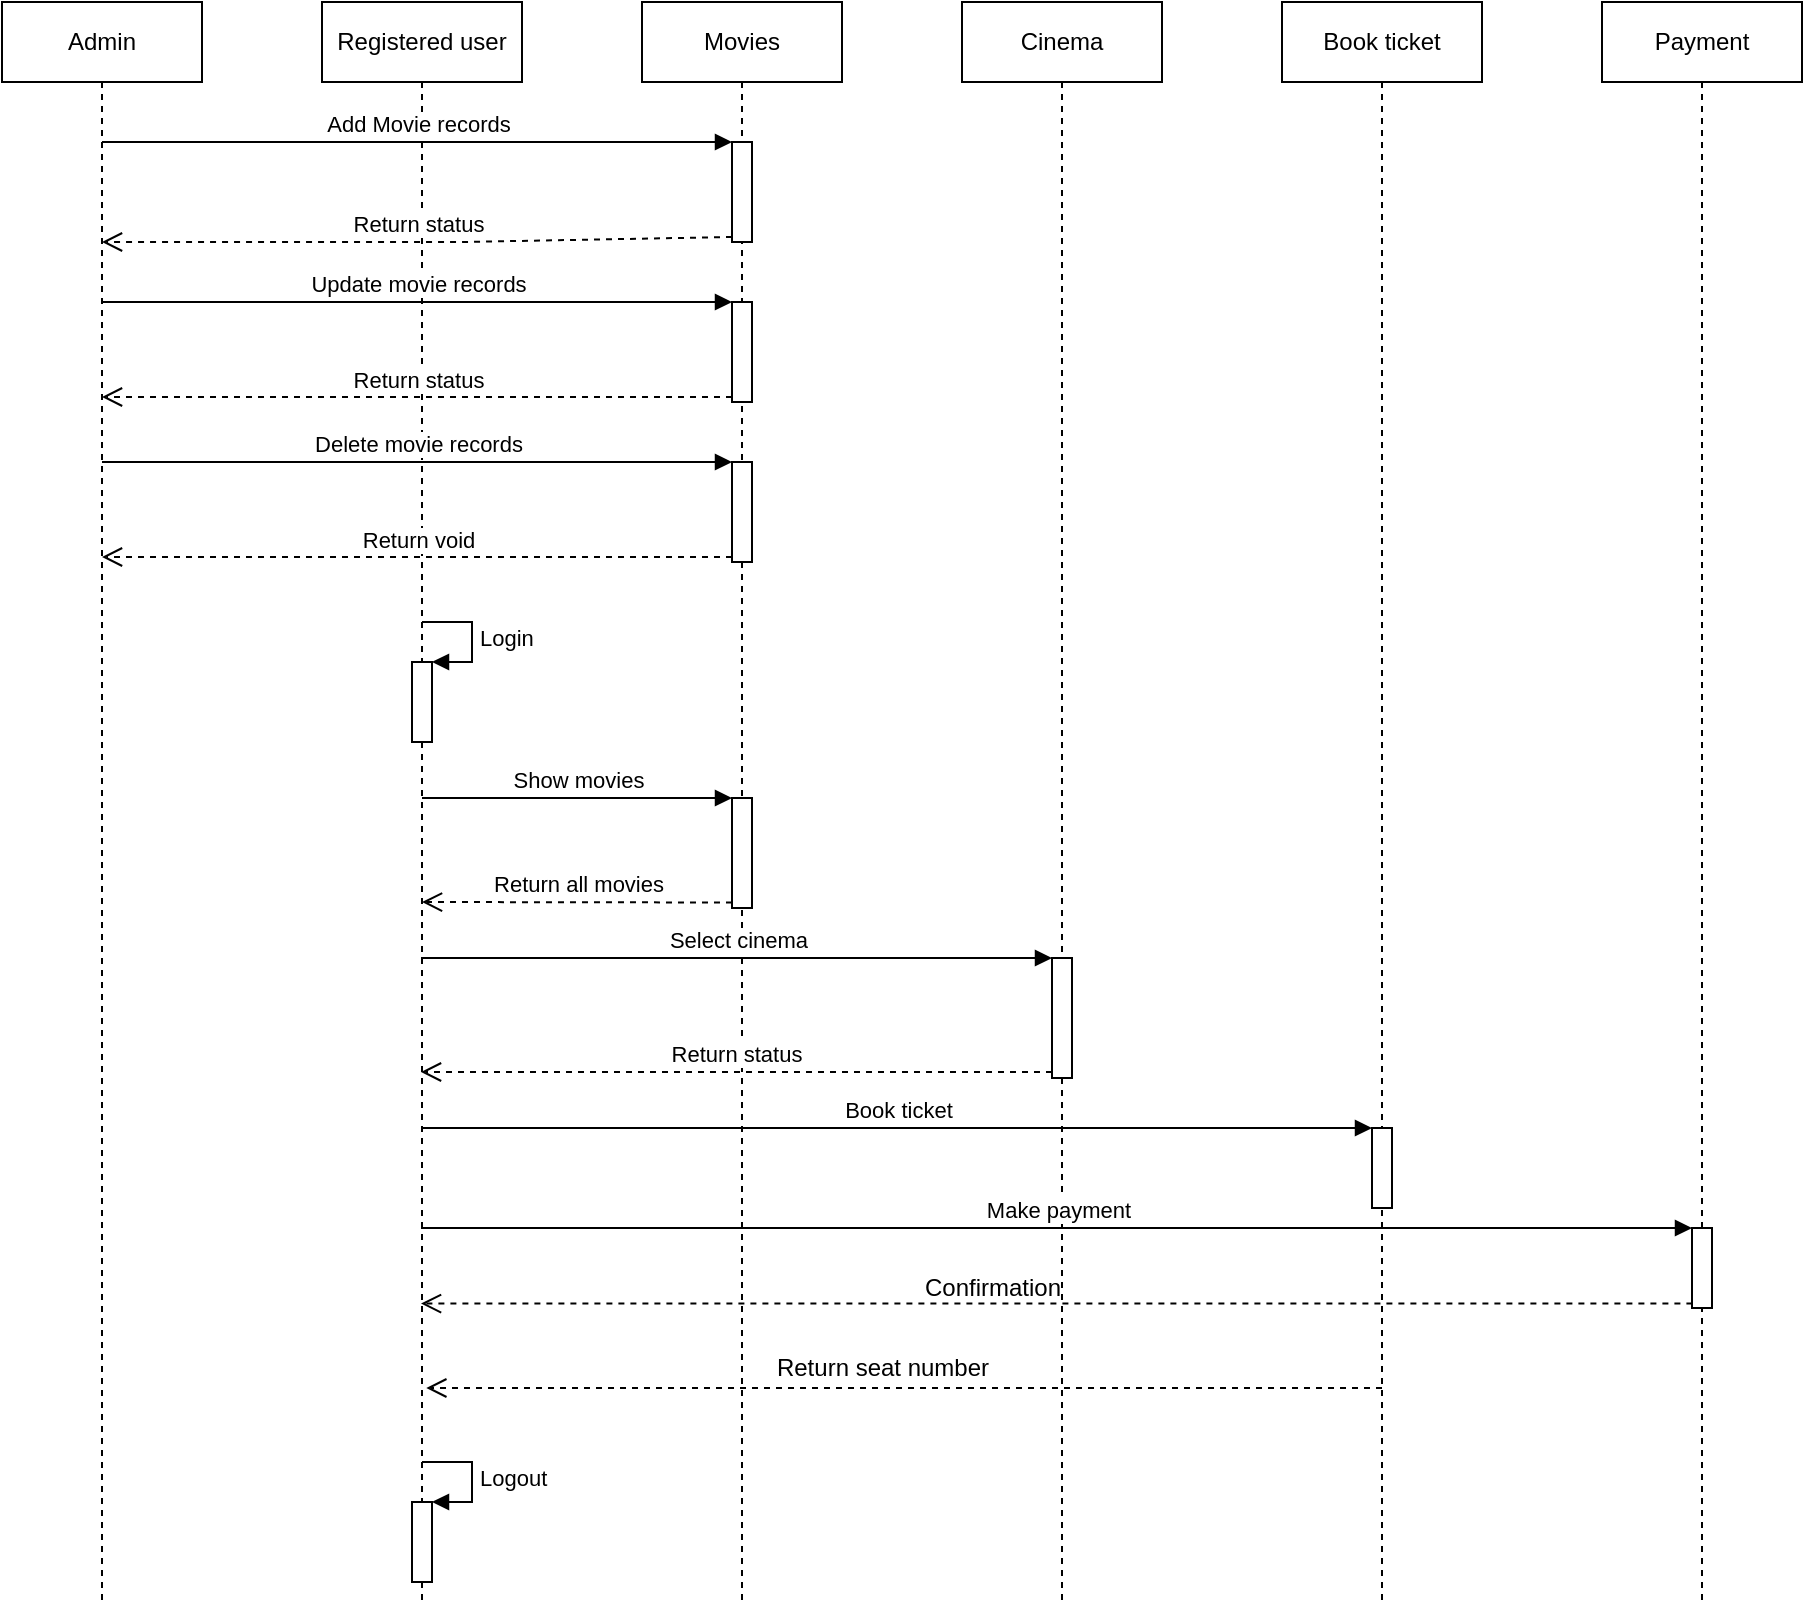 <mxfile version="16.5.2" type="google"><diagram id="78pGirXD2ApWw3Ptupp0" name="Page-1"><mxGraphModel dx="1384" dy="652" grid="1" gridSize="10" guides="1" tooltips="1" connect="1" arrows="1" fold="1" page="1" pageScale="1" pageWidth="1100" pageHeight="850" math="0" shadow="0"><root><mxCell id="0"/><mxCell id="1" parent="0"/><mxCell id="e4nEQBvcP8mSlInzpIol-2" value="Admin" style="shape=umlLifeline;perimeter=lifelinePerimeter;whiteSpace=wrap;html=1;container=1;collapsible=0;recursiveResize=0;outlineConnect=0;size=40;" parent="1" vertex="1"><mxGeometry x="40" y="40" width="100" height="800" as="geometry"/></mxCell><mxCell id="e4nEQBvcP8mSlInzpIol-3" value="Registered user" style="shape=umlLifeline;perimeter=lifelinePerimeter;whiteSpace=wrap;html=1;container=1;collapsible=0;recursiveResize=0;outlineConnect=0;" parent="1" vertex="1"><mxGeometry x="200" y="40" width="100" height="800" as="geometry"/></mxCell><mxCell id="e4nEQBvcP8mSlInzpIol-40" value="" style="html=1;points=[];perimeter=orthogonalPerimeter;" parent="e4nEQBvcP8mSlInzpIol-3" vertex="1"><mxGeometry x="45" y="330" width="10" height="40" as="geometry"/></mxCell><mxCell id="e4nEQBvcP8mSlInzpIol-41" value="Login" style="edgeStyle=orthogonalEdgeStyle;html=1;align=left;spacingLeft=2;endArrow=block;rounded=0;entryX=1;entryY=0;startSize=0;" parent="e4nEQBvcP8mSlInzpIol-3" target="e4nEQBvcP8mSlInzpIol-40" edge="1"><mxGeometry relative="1" as="geometry"><mxPoint x="50" y="310" as="sourcePoint"/><Array as="points"><mxPoint x="75" y="310"/></Array></mxGeometry></mxCell><mxCell id="e4nEQBvcP8mSlInzpIol-42" value="" style="html=1;points=[];perimeter=orthogonalPerimeter;" parent="e4nEQBvcP8mSlInzpIol-3" vertex="1"><mxGeometry x="45" y="750" width="10" height="40" as="geometry"/></mxCell><mxCell id="e4nEQBvcP8mSlInzpIol-43" value="Logout" style="edgeStyle=orthogonalEdgeStyle;html=1;align=left;spacingLeft=2;endArrow=block;rounded=0;entryX=1;entryY=0;startSize=0;" parent="e4nEQBvcP8mSlInzpIol-3" target="e4nEQBvcP8mSlInzpIol-42" edge="1"><mxGeometry relative="1" as="geometry"><mxPoint x="50" y="730" as="sourcePoint"/><Array as="points"><mxPoint x="75" y="730"/></Array></mxGeometry></mxCell><mxCell id="e4nEQBvcP8mSlInzpIol-4" value="Movies" style="shape=umlLifeline;perimeter=lifelinePerimeter;whiteSpace=wrap;html=1;container=1;collapsible=0;recursiveResize=0;outlineConnect=0;" parent="1" vertex="1"><mxGeometry x="360" y="40" width="100" height="800" as="geometry"/></mxCell><mxCell id="e4nEQBvcP8mSlInzpIol-8" value="" style="html=1;points=[];perimeter=orthogonalPerimeter;" parent="e4nEQBvcP8mSlInzpIol-4" vertex="1"><mxGeometry x="45" y="70" width="10" height="50" as="geometry"/></mxCell><mxCell id="e4nEQBvcP8mSlInzpIol-17" value="" style="html=1;points=[];perimeter=orthogonalPerimeter;" parent="e4nEQBvcP8mSlInzpIol-4" vertex="1"><mxGeometry x="45" y="150" width="10" height="50" as="geometry"/></mxCell><mxCell id="e4nEQBvcP8mSlInzpIol-21" value="" style="html=1;points=[];perimeter=orthogonalPerimeter;" parent="e4nEQBvcP8mSlInzpIol-4" vertex="1"><mxGeometry x="45" y="230" width="10" height="50" as="geometry"/></mxCell><mxCell id="e4nEQBvcP8mSlInzpIol-25" value="" style="html=1;points=[];perimeter=orthogonalPerimeter;" parent="e4nEQBvcP8mSlInzpIol-4" vertex="1"><mxGeometry x="45" y="398" width="10" height="55" as="geometry"/></mxCell><mxCell id="e4nEQBvcP8mSlInzpIol-5" value="Cinema" style="shape=umlLifeline;perimeter=lifelinePerimeter;whiteSpace=wrap;html=1;container=1;collapsible=0;recursiveResize=0;outlineConnect=0;" parent="1" vertex="1"><mxGeometry x="520" y="40" width="100" height="800" as="geometry"/></mxCell><mxCell id="e4nEQBvcP8mSlInzpIol-28" value="" style="html=1;points=[];perimeter=orthogonalPerimeter;" parent="e4nEQBvcP8mSlInzpIol-5" vertex="1"><mxGeometry x="45" y="478" width="10" height="60" as="geometry"/></mxCell><mxCell id="e4nEQBvcP8mSlInzpIol-39" value="Confirmation" style="text;html=1;align=center;verticalAlign=middle;resizable=0;points=[];autosize=1;strokeColor=none;fillColor=none;" parent="e4nEQBvcP8mSlInzpIol-5" vertex="1"><mxGeometry x="-25" y="633" width="80" height="20" as="geometry"/></mxCell><mxCell id="e4nEQBvcP8mSlInzpIol-6" value="Book ticket" style="shape=umlLifeline;perimeter=lifelinePerimeter;whiteSpace=wrap;html=1;container=1;collapsible=0;recursiveResize=0;outlineConnect=0;" parent="1" vertex="1"><mxGeometry x="680" y="40" width="100" height="800" as="geometry"/></mxCell><mxCell id="e4nEQBvcP8mSlInzpIol-31" value="" style="html=1;points=[];perimeter=orthogonalPerimeter;" parent="e4nEQBvcP8mSlInzpIol-6" vertex="1"><mxGeometry x="45" y="563" width="10" height="40" as="geometry"/></mxCell><mxCell id="e4nEQBvcP8mSlInzpIol-9" value="Add Movie records" style="html=1;verticalAlign=bottom;endArrow=block;entryX=0;entryY=0;rounded=0;" parent="1" source="e4nEQBvcP8mSlInzpIol-2" target="e4nEQBvcP8mSlInzpIol-8" edge="1"><mxGeometry relative="1" as="geometry"><mxPoint x="330" y="110" as="sourcePoint"/></mxGeometry></mxCell><mxCell id="e4nEQBvcP8mSlInzpIol-10" value="Return status" style="html=1;verticalAlign=bottom;endArrow=open;dashed=1;endSize=8;exitX=0;exitY=0.95;rounded=0;" parent="1" source="e4nEQBvcP8mSlInzpIol-8" target="e4nEQBvcP8mSlInzpIol-2" edge="1"><mxGeometry relative="1" as="geometry"><mxPoint x="330" y="186" as="targetPoint"/><Array as="points"><mxPoint x="270" y="160"/></Array></mxGeometry></mxCell><mxCell id="e4nEQBvcP8mSlInzpIol-19" value="Return status" style="html=1;verticalAlign=bottom;endArrow=open;dashed=1;endSize=8;exitX=0;exitY=0.95;rounded=0;" parent="1" source="e4nEQBvcP8mSlInzpIol-17" target="e4nEQBvcP8mSlInzpIol-2" edge="1"><mxGeometry relative="1" as="geometry"><mxPoint x="330" y="266" as="targetPoint"/></mxGeometry></mxCell><mxCell id="e4nEQBvcP8mSlInzpIol-18" value="Update movie records" style="html=1;verticalAlign=bottom;endArrow=block;entryX=0;entryY=0;rounded=0;" parent="1" source="e4nEQBvcP8mSlInzpIol-2" target="e4nEQBvcP8mSlInzpIol-17" edge="1"><mxGeometry relative="1" as="geometry"><mxPoint x="330" y="190" as="sourcePoint"/></mxGeometry></mxCell><mxCell id="e4nEQBvcP8mSlInzpIol-23" value="Return void" style="html=1;verticalAlign=bottom;endArrow=open;dashed=1;endSize=8;exitX=0;exitY=0.95;rounded=0;" parent="1" source="e4nEQBvcP8mSlInzpIol-21" target="e4nEQBvcP8mSlInzpIol-2" edge="1"><mxGeometry relative="1" as="geometry"><mxPoint x="330" y="346" as="targetPoint"/></mxGeometry></mxCell><mxCell id="e4nEQBvcP8mSlInzpIol-22" value="Delete movie records" style="html=1;verticalAlign=bottom;endArrow=block;entryX=0;entryY=0;rounded=0;" parent="1" source="e4nEQBvcP8mSlInzpIol-2" target="e4nEQBvcP8mSlInzpIol-21" edge="1"><mxGeometry relative="1" as="geometry"><mxPoint x="330" y="270" as="sourcePoint"/></mxGeometry></mxCell><mxCell id="e4nEQBvcP8mSlInzpIol-24" value="Payment" style="shape=umlLifeline;perimeter=lifelinePerimeter;whiteSpace=wrap;html=1;container=1;collapsible=0;recursiveResize=0;outlineConnect=0;" parent="1" vertex="1"><mxGeometry x="840" y="40" width="100" height="800" as="geometry"/></mxCell><mxCell id="e4nEQBvcP8mSlInzpIol-34" value="" style="html=1;points=[];perimeter=orthogonalPerimeter;" parent="e4nEQBvcP8mSlInzpIol-24" vertex="1"><mxGeometry x="45" y="613" width="10" height="40" as="geometry"/></mxCell><mxCell id="e4nEQBvcP8mSlInzpIol-27" value="Return all movies" style="html=1;verticalAlign=bottom;endArrow=open;dashed=1;endSize=8;exitX=0;exitY=0.95;rounded=0;" parent="1" source="e4nEQBvcP8mSlInzpIol-25" edge="1"><mxGeometry relative="1" as="geometry"><mxPoint x="250" y="490" as="targetPoint"/></mxGeometry></mxCell><mxCell id="e4nEQBvcP8mSlInzpIol-26" value="Show movies" style="html=1;verticalAlign=bottom;endArrow=block;entryX=0;entryY=0;rounded=0;" parent="1" target="e4nEQBvcP8mSlInzpIol-25" edge="1"><mxGeometry relative="1" as="geometry"><mxPoint x="250" y="438" as="sourcePoint"/></mxGeometry></mxCell><mxCell id="e4nEQBvcP8mSlInzpIol-30" value="Return status" style="html=1;verticalAlign=bottom;endArrow=open;dashed=1;endSize=8;exitX=0;exitY=0.95;rounded=0;" parent="1" source="e4nEQBvcP8mSlInzpIol-28" edge="1"><mxGeometry relative="1" as="geometry"><mxPoint x="249.5" y="575" as="targetPoint"/></mxGeometry></mxCell><mxCell id="e4nEQBvcP8mSlInzpIol-29" value="Select cinema" style="html=1;verticalAlign=bottom;endArrow=block;entryX=0;entryY=0;rounded=0;" parent="1" target="e4nEQBvcP8mSlInzpIol-28" edge="1"><mxGeometry relative="1" as="geometry"><mxPoint x="249.5" y="518" as="sourcePoint"/></mxGeometry></mxCell><mxCell id="e4nEQBvcP8mSlInzpIol-32" value="Book ticket" style="html=1;verticalAlign=bottom;endArrow=block;entryX=0;entryY=0;rounded=0;" parent="1" target="e4nEQBvcP8mSlInzpIol-31" edge="1"><mxGeometry relative="1" as="geometry"><mxPoint x="249.5" y="603" as="sourcePoint"/></mxGeometry></mxCell><mxCell id="e4nEQBvcP8mSlInzpIol-35" value="Make payment" style="html=1;verticalAlign=bottom;startArrow=oval;endArrow=block;startSize=0;rounded=0;" parent="1" target="e4nEQBvcP8mSlInzpIol-34" edge="1"><mxGeometry relative="1" as="geometry"><mxPoint x="249.5" y="653" as="sourcePoint"/></mxGeometry></mxCell><mxCell id="e4nEQBvcP8mSlInzpIol-36" value="" style="html=1;verticalAlign=bottom;endArrow=open;dashed=1;endSize=8;rounded=0;exitX=0.02;exitY=0.945;exitDx=0;exitDy=0;exitPerimeter=0;" parent="1" source="e4nEQBvcP8mSlInzpIol-34" edge="1"><mxGeometry relative="1" as="geometry"><mxPoint x="880" y="693" as="sourcePoint"/><mxPoint x="249.5" y="690.8" as="targetPoint"/></mxGeometry></mxCell><mxCell id="e4nEQBvcP8mSlInzpIol-37" value="" style="html=1;verticalAlign=bottom;endArrow=open;dashed=1;endSize=8;rounded=0;" parent="1" edge="1"><mxGeometry relative="1" as="geometry"><mxPoint x="730" y="733" as="sourcePoint"/><mxPoint x="252.15" y="733" as="targetPoint"/></mxGeometry></mxCell><mxCell id="e4nEQBvcP8mSlInzpIol-38" value="Return seat number" style="text;html=1;align=center;verticalAlign=middle;resizable=0;points=[];autosize=1;strokeColor=none;fillColor=none;" parent="1" vertex="1"><mxGeometry x="420" y="713" width="120" height="20" as="geometry"/></mxCell></root></mxGraphModel></diagram></mxfile>